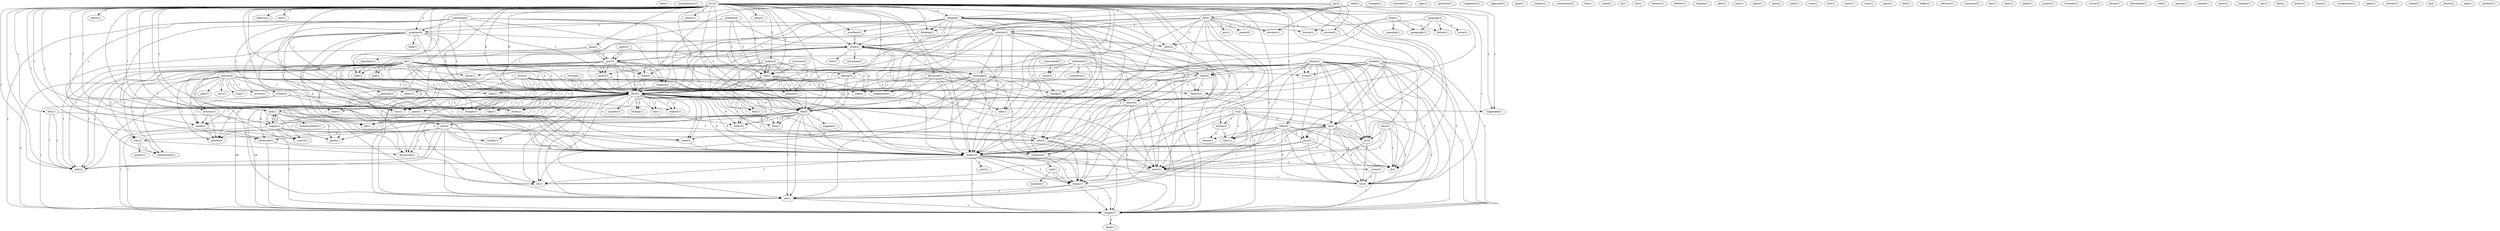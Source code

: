 digraph G {
  disk [ label="disk(1)" ];
  manufacturer [ label="manufacturer(1)" ];
  problem [ label="problem(6)" ];
  program [ label="program(8)" ];
  use [ label="use(1)" ];
  use [ label="use(3)" ];
  paint [ label="paint(2)" ];
  make [ label="make(15)" ];
  viewing [ label="viewing(1)" ];
  bit [ label="bit(4)" ];
  bit [ label="bit(45)" ];
  example [ label="example(1)" ];
  contradict [ label="contradict(1)" ];
  topic [ label="topic(1)" ];
  person [ label="person(4)" ];
  reverse [ label="reverse(1)" ];
  process [ label="process(3)" ];
  screen [ label="screen(3)" ];
  part [ label="part(1)" ];
  file [ label="file(2)" ];
  claims [ label="claims(1)" ];
  saved [ label="saved(2)" ];
  file [ label="file(6)" ];
  palette [ label="palette(3)" ];
  need [ label="need(3)" ];
  save [ label="save(1)" ];
  expects [ label="expects(1)" ];
  crop [ label="crop(1)" ];
  image [ label="image(27)" ];
  operation [ label="operation(1)" ];
  suggestion [ label="suggestion(1)" ];
  approach [ label="approach(2)" ];
  cc [ label="cc(2)" ];
  article [ label="article(3)" ];
  uk [ label="uk(3)" ];
  rohjc [ label="rohjc(1)" ];
  uk [ label="uk(3)" ];
  ac [ label="ac(5)" ];
  mind [ label="mind(2)" ];
  error [ label="error(5)" ];
  discussion [ label="discussion(2)" ];
  bug [ label="bug(3)" ];
  works [ label="works(1)" ];
  shows [ label="shows(4)" ];
  lot [ label="lot(1)" ];
  janet [ label="janet(1)" ];
  work [ label="work(1)" ];
  post [ label="post(4)" ];
  colourmap [ label="colourmap(1)" ];
  colormap [ label="colormap(4)" ];
  user [ label="user(4)" ];
  post [ label="post(2)" ];
  feel [ label="feel(1)" ];
  see [ label="see(1)" ];
  xv [ label="xv(12)" ];
  editor [ label="editor(1)" ];
  look [ label="look(3)" ];
  feature [ label="feature(1)" ];
  makes [ label="makes(3)" ];
  sense [ label="sense(1)" ];
  jpeg [ label="jpeg(2)" ];
  lilley [ label="lilley(6)" ];
  design [ label="design(4)" ];
  editing [ label="editing(3)" ];
  interface [ label="interface(2)" ];
  exit [ label="exit(1)" ];
  type [ label="type(1)" ];
  change [ label="change(2)" ];
  mcc [ label="mcc(3)" ];
  control [ label="control(1)" ];
  discussed [ label="discussed(2)" ];
  lets [ label="lets(2)" ];
  edit [ label="edit(2)" ];
  take [ label="take(1)" ];
  tells [ label="tells(2)" ];
  job [ label="job(1)" ];
  allows [ label="allows(1)" ];
  idea [ label="idea(1)" ];
  panel [ label="panel(1)" ];
  rasterized [ label="rasterized(1)" ];
  thinking [ label="thinking(1)" ];
  work [ label="work(2)" ];
  sort [ label="sort(1)" ];
  colour [ label="colour(5)" ];
  edit [ label="edit(2)" ];
  allow [ label="allow(1)" ];
  fi [ label="fi(4)" ];
  window [ label="window(3)" ];
  look [ label="look(1)" ];
  tut [ label="tut(4)" ];
  files [ label="files(1)" ];
  subject [ label="subject(1)" ];
  nessie [ label="nessie(1)" ];
  manchester [ label="manchester(2)" ];
  something [ label="something(3)" ];
  suggest [ label="suggest(2)" ];
  color [ label="color(6)" ];
  seems [ label="seems(2)" ];
  transformation [ label="transformation(1)" ];
  import [ label="import(1)" ];
  import [ label="import(1)" ];
  read [ label="read(1)" ];
  suggeeded [ label="suggeeded(1)" ];
  took [ label="took(1)" ];
  thought [ label="thought(1)" ];
  unit [ label="unit(1)" ];
  yused [ label="yused(1)" ];
  go [ label="go(3)" ];
  lift [ label="lift(5)" ];
  button [ label="button(1)" ];
  think [ label="think(4)" ];
  code [ label="code(1)" ];
  pressed [ label="pressed(1)" ];
  elevator [ label="elevator(1)" ];
  pl [ label="pl(1)" ];
  algorithm [ label="algorithm(1)" ];
  compression [ label="compression(2)" ];
  everyone [ label="everyone(2)" ];
  purpose [ label="purpose(1)" ];
  writes [ label="writes(3)" ];
  solution [ label="solution(2)" ];
  solve [ label="solve(2)" ];
  situation [ label="situation(2)" ];
  doesn [ label="doesn(1)" ];
  doesn [ label="doesn(1)" ];
  sue [ label="sue(1)" ];
  point [ label="point(2)" ];
  betrays [ label="betrays(1)" ];
  defeats [ label="defeats(1)" ];
  english [ label="english(1)" ];
  gets [ label="gets(1)" ];
  area [ label="area(1)" ];
  place [ label="place(1)" ];
  juhana [ label="juhana(1)" ];
  wrote [ label="wrote(2)" ];
  goes [ label="goes(2)" ];
  mapped [ label="mapped(1)" ];
  find [ label="find(2)" ];
  ok [ label="ok(3)" ];
  painting [ label="painting(2)" ];
  way [ label="way(2)" ];
  view [ label="view(1)" ];
  step [ label="step(1)" ];
  statement [ label="statement(2)" ];
  mean [ label="mean(1)" ];
  contradicts [ label="contradicts(1)" ];
  exageration [ label="exageration(1)" ];
  means [ label="means(2)" ];
  put [ label="put(1)" ];
  tried [ label="tried(1)" ];
  meaning [ label="meaning(1)" ];
  fathom [ label="fathom(1)" ];
  paragraph [ label="paragraph(1)" ];
  pixel [ label="pixel(1)" ];
  come [ label="come(1)" ];
  text [ label="text(1)" ];
  select [ label="select(1)" ];
  voice [ label="voice(1)" ];
  modify [ label="modify(1)" ];
  space [ label="space(1)" ];
  read [ label="read(1)" ];
  deal [ label="deal(1)" ];
  ok [ label="ok(1)" ];
  quality [ label="quality(1)" ];
  understand [ label="understand(2)" ];
  buffer [ label="buffer(1)" ];
  software [ label="software(1)" ];
  computer [ label="computer(2)" ];
  fax [ label="fax(1)" ];
  time [ label="time(1)" ];
  admit [ label="admit(1)" ];
  language [ label="language(3)" ];
  issue [ label="issue(1)" ];
  simplify [ label="simplify(1)" ];
  reading [ label="reading(1)" ];
  list [ label="list(1)" ];
  project [ label="project(1)" ];
  comment [ label="comment(1)" ];
  cursor [ label="cursor(2)" ];
  group [ label="group(1)" ];
  description [ label="description(1)" ];
  road [ label="road(1)" ];
  chris [ label="chris(2)" ];
  kouhia [ label="kouhia(2)" ];
  gamma [ label="gamma(1)" ];
  extend [ label="extend(1)" ];
  know [ label="know(1)" ];
  training [ label="training(1)" ];
  apr [ label="apr(1)" ];
  didn [ label="didn(1)" ];
  author [ label="author(1)" ];
  centre [ label="centre(1)" ];
  juhana [ label="juhana(1)" ];
  visualisation [ label="visualisation(1)" ];
  well [ label="well(1)" ];
  note [ label="note(2)" ];
  apply [ label="apply(1)" ];
  internet [ label="internet(1)" ];
  mention [ label="mention(1)" ];
  oxford [ label="oxford(1)" ];
  jk [ label="jk(2)" ];
  lehtori [ label="lehtori(2)" ];
  keep [ label="keep(1)" ];
  argh [ label="argh(1)" ];
  anybody [ label="anybody(1)" ];
  problem -> program [ label="2" ];
  problem -> use [ label="2" ];
  problem -> use [ label="2" ];
  problem -> paint [ label="2" ];
  problem -> make [ label="2" ];
  viewing -> bit [ label="1" ];
  viewing -> bit [ label="1" ];
  person -> reverse [ label="1" ];
  person -> process [ label="1" ];
  person -> screen [ label="1" ];
  person -> part [ label="1" ];
  person -> file [ label="1" ];
  person -> claims [ label="1" ];
  person -> bit [ label="2" ];
  person -> saved [ label="1" ];
  person -> file [ label="1" ];
  person -> palette [ label="1" ];
  person -> bit [ label="2" ];
  person -> need [ label="1" ];
  person -> save [ label="1" ];
  person -> expects [ label="1" ];
  person -> crop [ label="1" ];
  person -> image [ label="3" ];
  cc -> article [ label="1" ];
  cc -> uk [ label="2" ];
  cc -> rohjc [ label="1" ];
  cc -> uk [ label="2" ];
  cc -> make [ label="1" ];
  cc -> ac [ label="2" ];
  cc -> mind [ label="1" ];
  error -> discussion [ label="1" ];
  error -> bit [ label="2" ];
  error -> bug [ label="1" ];
  error -> works [ label="1" ];
  error -> bit [ label="2" ];
  error -> shows [ label="2" ];
  error -> make [ label="1" ];
  error -> mind [ label="1" ];
  error -> lot [ label="1" ];
  work -> post [ label="1" ];
  work -> colourmap [ label="1" ];
  work -> file [ label="1" ];
  work -> colormap [ label="1" ];
  work -> user [ label="1" ];
  work -> post [ label="1" ];
  work -> bit [ label="1" ];
  work -> feel [ label="1" ];
  work -> file [ label="1" ];
  work -> bit [ label="1" ];
  work -> see [ label="1" ];
  work -> image [ label="1" ];
  xv -> editor [ label="2" ];
  xv -> article [ label="1" ];
  xv -> look [ label="1" ];
  xv -> program [ label="5" ];
  xv -> feature [ label="1" ];
  xv -> makes [ label="2" ];
  xv -> sense [ label="1" ];
  xv -> jpeg [ label="1" ];
  xv -> uk [ label="1" ];
  xv -> lilley [ label="1" ];
  xv -> design [ label="2" ];
  xv -> editing [ label="3" ];
  xv -> interface [ label="1" ];
  xv -> exit [ label="2" ];
  xv -> file [ label="3" ];
  xv -> use [ label="3" ];
  xv -> colormap [ label="1" ];
  xv -> discussion [ label="1" ];
  xv -> type [ label="1" ];
  xv -> change [ label="1" ];
  xv -> mcc [ label="1" ];
  xv -> control [ label="1" ];
  xv -> bit [ label="9" ];
  xv -> discussed [ label="2" ];
  xv -> use [ label="3" ];
  xv -> saved [ label="1" ];
  xv -> lets [ label="1" ];
  xv -> file [ label="3" ];
  xv -> paint [ label="2" ];
  xv -> edit [ label="1" ];
  xv -> take [ label="1" ];
  xv -> tells [ label="1" ];
  xv -> job [ label="1" ];
  xv -> uk [ label="1" ];
  xv -> allows [ label="1" ];
  xv -> idea [ label="1" ];
  xv -> works [ label="1" ];
  xv -> panel [ label="1" ];
  xv -> rasterized [ label="1" ];
  xv -> bit [ label="9" ];
  xv -> shows [ label="2" ];
  xv -> make [ label="3" ];
  xv -> thinking [ label="1" ];
  xv -> work [ label="1" ];
  xv -> sort [ label="1" ];
  xv -> colour [ label="2" ];
  xv -> edit [ label="1" ];
  xv -> allow [ label="1" ];
  xv -> fi [ label="1" ];
  xv -> ac [ label="1" ];
  xv -> window [ label="1" ];
  xv -> look [ label="1" ];
  xv -> mind [ label="2" ];
  xv -> lot [ label="1" ];
  xv -> tut [ label="1" ];
  xv -> files [ label="1" ];
  article -> nessie [ label="2" ];
  article -> rohjc [ label="2" ];
  something -> program [ label="1" ];
  something -> process [ label="2" ];
  something -> file [ label="2" ];
  something -> suggest [ label="1" ];
  something -> file [ label="2" ];
  something -> color [ label="2" ];
  something -> seems [ label="1" ];
  something -> make [ label="2" ];
  something -> sort [ label="1" ];
  something -> see [ label="1" ];
  something -> image [ label="2" ];
  look -> transformation [ label="1" ];
  look -> import [ label="1" ];
  look -> control [ label="2" ];
  look -> tells [ label="2" ];
  look -> panel [ label="2" ];
  look -> import [ label="1" ];
  read -> design [ label="1" ];
  read -> bug [ label="1" ];
  read -> suggeeded [ label="1" ];
  program -> screen [ label="1" ];
  program -> took [ label="1" ];
  program -> bit [ label="1" ];
  program -> paint [ label="2" ];
  program -> job [ label="1" ];
  program -> thought [ label="1" ];
  program -> bit [ label="1" ];
  program -> make [ label="2" ];
  program -> work [ label="1" ];
  program -> sort [ label="1" ];
  process -> saved [ label="1" ];
  process -> palette [ label="1" ];
  process -> make [ label="2" ];
  go -> lift [ label="1" ];
  go -> button [ label="1" ];
  go -> think [ label="1" ];
  go -> code [ label="1" ];
  go -> pressed [ label="1" ];
  go -> elevator [ label="1" ];
  makes -> sense [ label="1" ];
  makes -> editing [ label="1" ];
  makes -> file [ label="1" ];
  makes -> use [ label="1" ];
  makes -> claims [ label="1" ];
  makes -> bit [ label="1" ];
  makes -> use [ label="1" ];
  makes -> file [ label="1" ];
  makes -> bit [ label="1" ];
  jpeg -> algorithm [ label="1" ];
  jpeg -> post [ label="1" ];
  jpeg -> post [ label="1" ];
  jpeg -> compression [ label="1" ];
  everyone -> use [ label="1" ];
  everyone -> use [ label="1" ];
  everyone -> seems [ label="1" ];
  everyone -> purpose [ label="1" ];
  uk -> rohjc [ label="2" ];
  uk -> mcc [ label="1" ];
  uk -> make [ label="1" ];
  uk -> fi [ label="3" ];
  uk -> ac [ label="1" ];
  uk -> mind [ label="1" ];
  uk -> tut [ label="3" ];
  lilley -> nessie [ label="1" ];
  lilley -> rohjc [ label="1" ];
  lilley -> mcc [ label="5" ];
  lilley -> make [ label="2" ];
  lilley -> fi [ label="3" ];
  lilley -> ac [ label="5" ];
  lilley -> mind [ label="2" ];
  lilley -> writes [ label="1" ];
  lilley -> tut [ label="3" ];
  design -> interface [ label="1" ];
  design -> solution [ label="1" ];
  design -> change [ label="1" ];
  design -> bit [ label="1" ];
  design -> solve [ label="1" ];
  design -> take [ label="1" ];
  design -> tells [ label="1" ];
  design -> bug [ label="1" ];
  design -> idea [ label="1" ];
  design -> situation [ label="1" ];
  design -> bit [ label="1" ];
  design -> thinking [ label="1" ];
  design -> work [ label="1" ];
  design -> doesn [ label="1" ];
  design -> doesn [ label="1" ];
  design -> files [ label="1" ];
  point -> post [ label="1" ];
  point -> post [ label="1" ];
  point -> make [ label="1" ];
  screen -> saved [ label="1" ];
  screen -> thought [ label="1" ];
  screen -> need [ label="1" ];
  screen -> image [ label="1" ];
  editing -> file [ label="2" ];
  editing -> bit [ label="3" ];
  editing -> file [ label="2" ];
  editing -> bit [ label="3" ];
  editing -> window [ label="1" ];
  post -> suggest [ label="1" ];
  post -> bit [ label="1" ];
  post -> compression [ label="1" ];
  post -> bug [ label="2" ];
  post -> seems [ label="1" ];
  post -> bit [ label="1" ];
  post -> sort [ label="1" ];
  post -> see [ label="1" ];
  interface -> work [ label="1" ];
  juhana -> file [ label="1" ];
  juhana -> rohjc [ label="1" ];
  juhana -> mcc [ label="1" ];
  juhana -> bit [ label="1" ];
  juhana -> file [ label="1" ];
  juhana -> color [ label="1" ];
  juhana -> uk [ label="1" ];
  juhana -> bit [ label="1" ];
  juhana -> make [ label="1" ];
  juhana -> fi [ label="1" ];
  juhana -> ac [ label="1" ];
  juhana -> wrote [ label="1" ];
  juhana -> image [ label="1" ];
  juhana -> tut [ label="1" ];
  file -> mapped [ label="1" ];
  file -> user [ label="1" ];
  file -> saved [ label="1" ];
  file -> palette [ label="2" ];
  file -> make [ label="2" ];
  file -> colour [ label="1" ];
  file -> find [ label="1" ];
  file -> see [ label="1" ];
  ok -> painting [ label="1" ];
  ok -> user [ label="1" ];
  ok -> way [ label="1" ];
  ok -> discussion [ label="1" ];
  ok -> think [ label="1" ];
  ok -> code [ label="1" ];
  ok -> bit [ label="2" ];
  ok -> edit [ label="1" ];
  ok -> view [ label="1" ];
  ok -> situation [ label="1" ];
  ok -> thought [ label="1" ];
  ok -> bit [ label="2" ];
  ok -> make [ label="1" ];
  ok -> edit [ label="1" ];
  ok -> step [ label="1" ];
  statement -> bit [ label="1" ];
  statement -> file [ label="1" ];
  statement -> mean [ label="1" ];
  statement -> color [ label="1" ];
  statement -> contradicts [ label="1" ];
  statement -> bit [ label="1" ];
  statement -> make [ label="1" ];
  statement -> wrote [ label="1" ];
  statement -> image [ label="1" ];
  use -> type [ label="1" ];
  use -> paint [ label="1" ];
  use -> purpose [ label="1" ];
  use -> make [ label="1" ];
  lift -> button [ label="1" ];
  lift -> solution [ label="3" ];
  lift -> think [ label="1" ];
  lift -> exageration [ label="1" ];
  lift -> bit [ label="1" ];
  lift -> pressed [ label="1" ];
  lift -> solve [ label="3" ];
  lift -> tells [ label="3" ];
  lift -> means [ label="3" ];
  lift -> situation [ label="3" ];
  lift -> bit [ label="1" ];
  lift -> put [ label="3" ];
  lift -> elevator [ label="1" ];
  lift -> doesn [ label="3" ];
  lift -> doesn [ label="3" ];
  tried -> meaning [ label="1" ];
  tried -> fathom [ label="1" ];
  tried -> solve [ label="1" ];
  tried -> paragraph [ label="1" ];
  tried -> make [ label="1" ];
  painting -> view [ label="1" ];
  painting -> make [ label="1" ];
  solution -> colormap [ label="1" ];
  solution -> user [ label="1" ];
  solution -> bit [ label="1" ];
  solution -> solve [ label="1" ];
  solution -> file [ label="1" ];
  solution -> tells [ label="1" ];
  solution -> situation [ label="1" ];
  solution -> bit [ label="1" ];
  solution -> work [ label="1" ];
  solution -> see [ label="1" ];
  solution -> image [ label="1" ];
  colormap -> user [ label="1" ];
  colormap -> change [ label="1" ];
  colormap -> bit [ label="1" ];
  colormap -> file [ label="1" ];
  colormap -> bit [ label="1" ];
  colormap -> make [ label="1" ];
  colormap -> window [ label="2" ];
  colormap -> see [ label="1" ];
  colormap -> image [ label="1" ];
  user -> way [ label="2" ];
  user -> discussion [ label="2" ];
  user -> edit [ label="2" ];
  user -> modify [ label="1" ];
  user -> rasterized [ label="1" ];
  user -> need [ label="1" ];
  user -> make [ label="1" ];
  user -> edit [ label="2" ];
  user -> see [ label="1" ];
  user -> image [ label="1" ];
  read -> bug [ label="1" ];
  read -> suggeeded [ label="1" ];
  ok -> way [ label="1" ];
  ok -> discussion [ label="1" ];
  ok -> think [ label="1" ];
  ok -> code [ label="1" ];
  ok -> bit [ label="2" ];
  ok -> edit [ label="1" ];
  ok -> view [ label="1" ];
  ok -> situation [ label="1" ];
  ok -> thought [ label="1" ];
  ok -> bit [ label="2" ];
  ok -> make [ label="1" ];
  ok -> edit [ label="1" ];
  ok -> step [ label="1" ];
  way -> discussion [ label="1" ];
  way -> compression [ label="1" ];
  way -> quality [ label="1" ];
  understand -> mean [ label="1" ];
  discussion -> lot [ label="1" ];
  think -> exageration [ label="1" ];
  think -> bit [ label="1" ];
  think -> bit [ label="1" ];
  language -> fathom [ label="1" ];
  language -> paragraph [ label="1" ];
  language -> thinking [ label="2" ];
  language -> issue [ label="2" ];
  post -> suggest [ label="1" ];
  post -> bit [ label="1" ];
  post -> compression [ label="1" ];
  post -> bug [ label="2" ];
  post -> seems [ label="1" ];
  post -> bit [ label="1" ];
  post -> sort [ label="1" ];
  post -> see [ label="1" ];
  change -> make [ label="1" ];
  mcc -> make [ label="1" ];
  mcc -> fi [ label="3" ];
  mcc -> mind [ label="1" ];
  mcc -> tut [ label="3" ];
  import -> control [ label="1" ];
  import -> bit [ label="1" ];
  import -> tells [ label="1" ];
  import -> panel [ label="1" ];
  import -> bit [ label="1" ];
  import -> look [ label="1" ];
  import -> image [ label="1" ];
  suggest -> file [ label="1" ];
  suggest -> sort [ label="1" ];
  suggest -> colour [ label="1" ];
  bit -> saved [ label="7" ];
  bit -> file [ label="15" ];
  bit -> palette [ label="4" ];
  bit -> paint [ label="1" ];
  bit -> view [ label="1" ];
  bit -> take [ label="2" ];
  bit -> tells [ label="2" ];
  bit -> job [ label="1" ];
  bit -> idea [ label="2" ];
  bit -> suggeeded [ label="1" ];
  bit -> works [ label="1" ];
  bit -> modify [ label="1" ];
  bit -> panel [ label="2" ];
  bit -> rasterized [ label="4" ];
  bit -> simplify [ label="1" ];
  bit -> thought [ label="2" ];
  bit -> need [ label="3" ];
  bit -> reading [ label="1" ];
  bit -> make [ label="8" ];
  bit -> expects [ label="2" ];
  bit -> sort [ label="1" ];
  bit -> colour [ label="4" ];
  bit -> look [ label="2" ];
  bit -> mind [ label="1" ];
  bit -> find [ label="1" ];
  bit -> list [ label="1" ];
  bit -> see [ label="4" ];
  bit -> image [ label="24" ];
  bit -> lot [ label="1" ];
  bit -> files [ label="2" ];
  discussed -> works [ label="1" ];
  discussed -> bit [ label="2" ];
  discussed -> shows [ label="2" ];
  discussed -> make [ label="1" ];
  discussed -> mind [ label="1" ];
  discussed -> lot [ label="1" ];
  chris -> make [ label="1" ];
  chris -> fi [ label="1" ];
  chris -> ac [ label="1" ];
  chris -> mind [ label="1" ];
  chris -> tut [ label="1" ];
  use -> paint [ label="1" ];
  use -> purpose [ label="1" ];
  use -> make [ label="1" ];
  kouhia -> file [ label="1" ];
  kouhia -> color [ label="1" ];
  kouhia -> uk [ label="1" ];
  kouhia -> bit [ label="1" ];
  kouhia -> make [ label="1" ];
  kouhia -> fi [ label="1" ];
  kouhia -> ac [ label="1" ];
  kouhia -> wrote [ label="1" ];
  kouhia -> image [ label="1" ];
  kouhia -> tut [ label="1" ];
  saved -> palette [ label="1" ];
  saved -> rasterized [ label="1" ];
  saved -> image [ label="1" ];
  lets -> edit [ label="1" ];
  lets -> import [ label="1" ];
  lets -> edit [ label="1" ];
  file -> palette [ label="2" ];
  file -> make [ label="2" ];
  file -> colour [ label="1" ];
  file -> find [ label="1" ];
  file -> see [ label="1" ];
  paint -> job [ label="1" ];
  paint -> make [ label="1" ];
  edit -> bit [ label="2" ];
  tells -> situation [ label="1" ];
  tells -> doesn [ label="1" ];
  tells -> doesn [ label="1" ];
  color -> bit [ label="3" ];
  color -> shows [ label="3" ];
  color -> make [ label="2" ];
  color -> window [ label="3" ];
  uk -> make [ label="1" ];
  uk -> fi [ label="3" ];
  uk -> ac [ label="1" ];
  uk -> mind [ label="1" ];
  uk -> tut [ label="3" ];
  seems -> purpose [ label="1" ];
  seems -> bit [ label="1" ];
  seems -> sort [ label="1" ];
  situation -> bit [ label="1" ];
  situation -> edit [ label="1" ];
  situation -> doesn [ label="1" ];
  situation -> doesn [ label="1" ];
  rasterized -> make [ label="2" ];
  rasterized -> image [ label="2" ];
  thought -> bit [ label="1" ];
  thought -> make [ label="1" ];
  import -> bit [ label="1" ];
  import -> look [ label="1" ];
  import -> image [ label="1" ];
  bit -> need [ label="3" ];
  bit -> reading [ label="1" ];
  bit -> make [ label="8" ];
  bit -> expects [ label="2" ];
  bit -> sort [ label="1" ];
  bit -> colour [ label="4" ];
  bit -> look [ label="2" ];
  bit -> mind [ label="1" ];
  bit -> find [ label="1" ];
  bit -> list [ label="1" ];
  bit -> see [ label="4" ];
  bit -> image [ label="24" ];
  bit -> lot [ label="1" ];
  bit -> files [ label="2" ];
  need -> make [ label="2" ];
  juhana -> make [ label="1" ];
  juhana -> fi [ label="1" ];
  juhana -> ac [ label="1" ];
  juhana -> wrote [ label="1" ];
  juhana -> image [ label="1" ];
  juhana -> tut [ label="1" ];
  shows -> make [ label="1" ];
  shows -> mind [ label="1" ];
  shows -> image [ label="1" ];
  shows -> lot [ label="1" ];
  make -> well [ label="2" ];
  make -> fi [ label="1" ];
  make -> doesn [ label="2" ];
  make -> doesn [ label="2" ];
  make -> mind [ label="3" ];
  make -> note [ label="2" ];
  make -> image [ label="1" ];
  make -> lot [ label="2" ];
  make -> tut [ label="1" ];
  thinking -> work [ label="1" ];
  work -> see [ label="1" ];
  work -> image [ label="1" ];
  well -> doesn [ label="1" ];
  well -> doesn [ label="1" ];
  well -> mention [ label="1" ];
  ac -> mind [ label="1" ];
  ac -> tut [ label="3" ];
  window -> image [ label="2" ];
  doesn -> see [ label="1" ];
  doesn -> image [ label="1" ];
  doesn -> see [ label="1" ];
  doesn -> image [ label="1" ];
  mind -> lot [ label="1" ];
  mind -> tut [ label="1" ];
  writes -> image [ label="1" ];
  writes -> tut [ label="2" ];
  see -> image [ label="1" ];
  image -> keep [ label="2" ];
}
